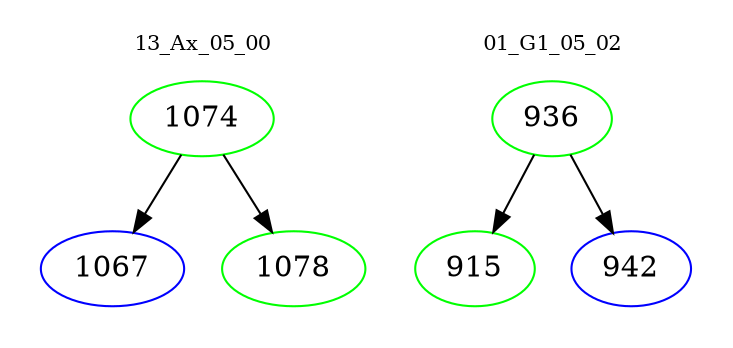 digraph{
subgraph cluster_0 {
color = white
label = "13_Ax_05_00";
fontsize=10;
T0_1074 [label="1074", color="green"]
T0_1074 -> T0_1067 [color="black"]
T0_1067 [label="1067", color="blue"]
T0_1074 -> T0_1078 [color="black"]
T0_1078 [label="1078", color="green"]
}
subgraph cluster_1 {
color = white
label = "01_G1_05_02";
fontsize=10;
T1_936 [label="936", color="green"]
T1_936 -> T1_915 [color="black"]
T1_915 [label="915", color="green"]
T1_936 -> T1_942 [color="black"]
T1_942 [label="942", color="blue"]
}
}
